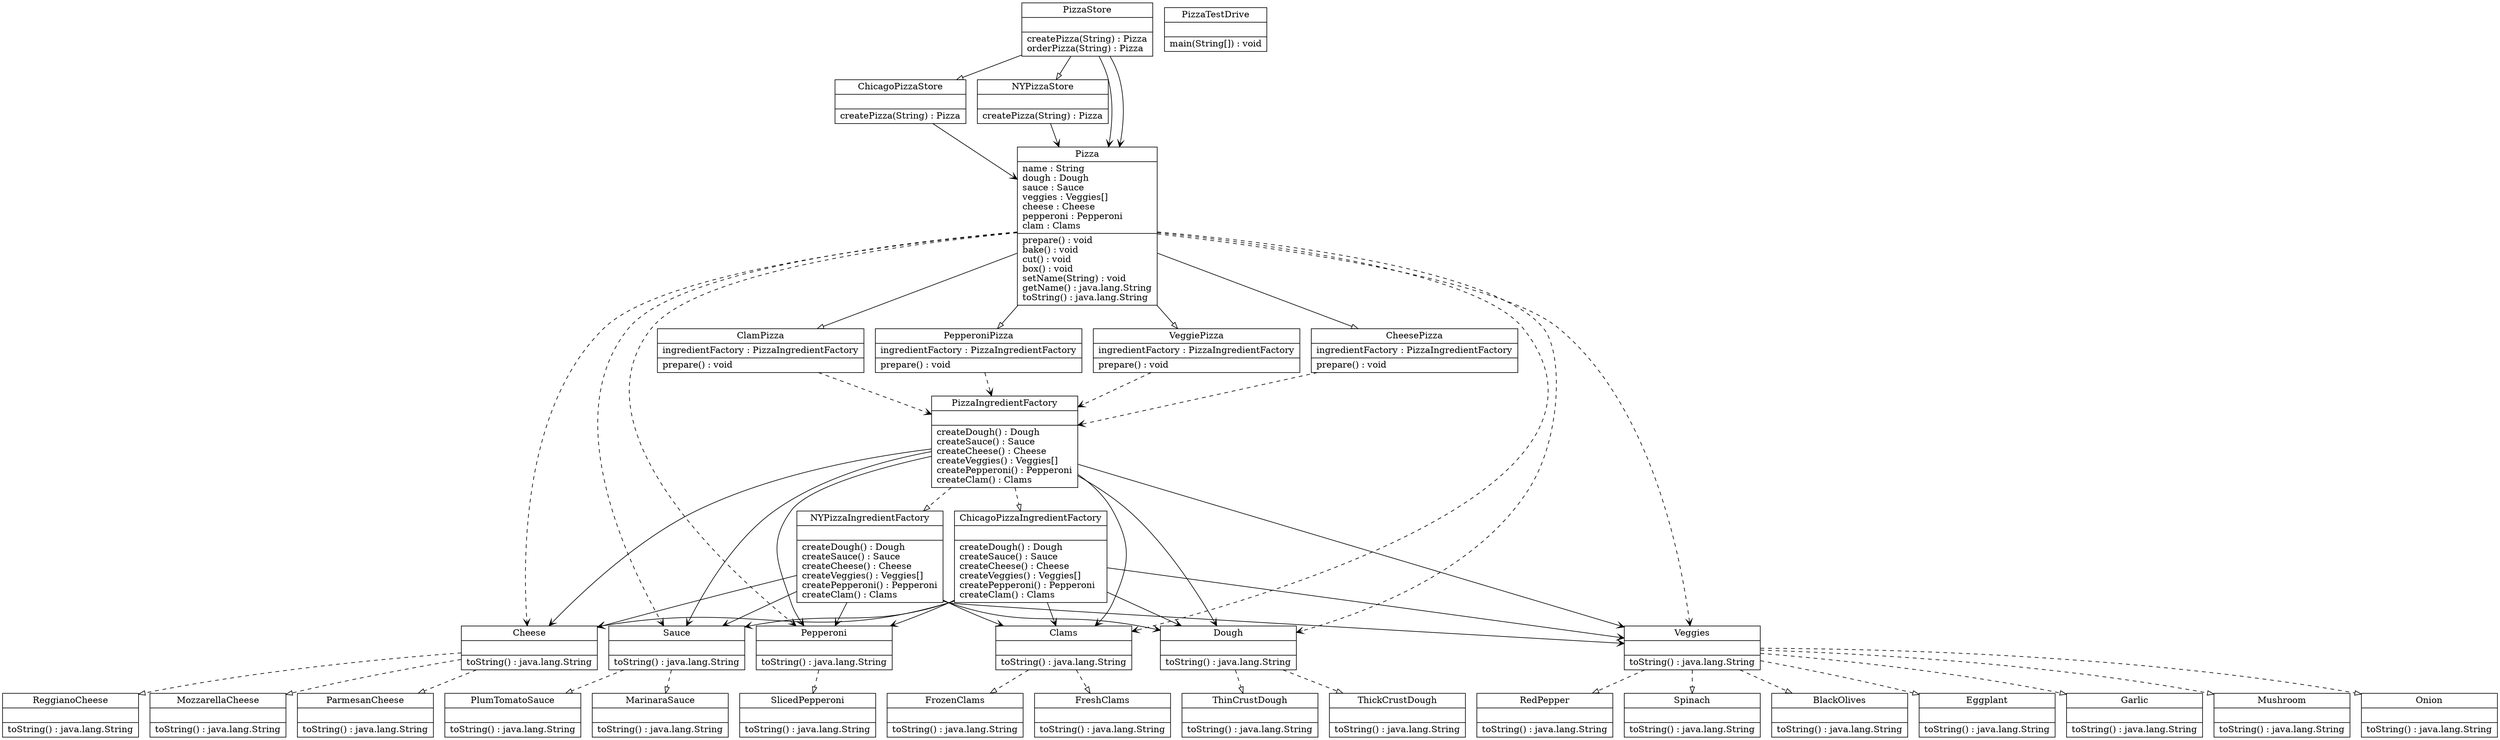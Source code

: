 digraph G {

fontname = "Bitstream Vera Sans"
fontsize = 8
node [shape = "record" ]
ClassTBlackOlives [label = "{BlackOlives||toString() : java.lang.String\l}"]
node [shape = "record" ]
ClassTCheese [label = "{Cheese||toString() : java.lang.String\l}"]
node [shape = "record" ]
ClassTCheesePizza [label = "{CheesePizza|ingredientFactory : PizzaIngredientFactory\l|prepare() : void\l}"]
node [shape = "record" ]
ClassTChicagoPizzaIngredientFactory [label = "{ChicagoPizzaIngredientFactory||createDough() : Dough\lcreateSauce() : Sauce\lcreateCheese() : Cheese\lcreateVeggies() : Veggies[]\lcreatePepperoni() : Pepperoni\lcreateClam() : Clams\l}"]
node [shape = "record" ]
ClassTChicagoPizzaStore [label = "{ChicagoPizzaStore||createPizza(String) : Pizza\l}"]
node [shape = "record" ]
ClassTClamPizza [label = "{ClamPizza|ingredientFactory : PizzaIngredientFactory\l|prepare() : void\l}"]
node [shape = "record" ]
ClassTClams [label = "{Clams||toString() : java.lang.String\l}"]
node [shape = "record" ]
ClassTDough [label = "{Dough||toString() : java.lang.String\l}"]
node [shape = "record" ]
ClassTEggplant [label = "{Eggplant||toString() : java.lang.String\l}"]
node [shape = "record" ]
ClassTFreshClams [label = "{FreshClams||toString() : java.lang.String\l}"]
node [shape = "record" ]
ClassTFrozenClams [label = "{FrozenClams||toString() : java.lang.String\l}"]
node [shape = "record" ]
ClassTGarlic [label = "{Garlic||toString() : java.lang.String\l}"]
node [shape = "record" ]
ClassTMarinaraSauce [label = "{MarinaraSauce||toString() : java.lang.String\l}"]
node [shape = "record" ]
ClassTMozzarellaCheese [label = "{MozzarellaCheese||toString() : java.lang.String\l}"]
node [shape = "record" ]
ClassTMushroom [label = "{Mushroom||toString() : java.lang.String\l}"]
node [shape = "record" ]
ClassTNYPizzaIngredientFactory [label = "{NYPizzaIngredientFactory||createDough() : Dough\lcreateSauce() : Sauce\lcreateCheese() : Cheese\lcreateVeggies() : Veggies[]\lcreatePepperoni() : Pepperoni\lcreateClam() : Clams\l}"]
node [shape = "record" ]
ClassTNYPizzaStore [label = "{NYPizzaStore||createPizza(String) : Pizza\l}"]
node [shape = "record" ]
ClassTOnion [label = "{Onion||toString() : java.lang.String\l}"]
node [shape = "record" ]
ClassTParmesanCheese [label = "{ParmesanCheese||toString() : java.lang.String\l}"]
node [shape = "record" ]
ClassTPepperoni [label = "{Pepperoni||toString() : java.lang.String\l}"]
node [shape = "record" ]
ClassTPepperoniPizza [label = "{PepperoniPizza|ingredientFactory : PizzaIngredientFactory\l|prepare() : void\l}"]
node [shape = "record" ]
ClassTPizza [label = "{Pizza|name : String\ldough : Dough\lsauce : Sauce\lveggies : Veggies[]\lcheese : Cheese\lpepperoni : Pepperoni\lclam : Clams\l|prepare() : void\lbake() : void\lcut() : void\lbox() : void\lsetName(String) : void\lgetName() : java.lang.String\ltoString() : java.lang.String\l}"]
node [shape = "record" ]
ClassTPizzaIngredientFactory [label = "{PizzaIngredientFactory||createDough() : Dough\lcreateSauce() : Sauce\lcreateCheese() : Cheese\lcreateVeggies() : Veggies[]\lcreatePepperoni() : Pepperoni\lcreateClam() : Clams\l}"]
node [shape = "record" ]
ClassTPizzaStore [label = "{PizzaStore||createPizza(String) : Pizza\lorderPizza(String) : Pizza\l}"]
node [shape = "record" ]
ClassTPizzaTestDrive [label = "{PizzaTestDrive||main(String[]) : void\l}"]
node [shape = "record" ]
ClassTPlumTomatoSauce [label = "{PlumTomatoSauce||toString() : java.lang.String\l}"]
node [shape = "record" ]
ClassTRedPepper [label = "{RedPepper||toString() : java.lang.String\l}"]
node [shape = "record" ]
ClassTReggianoCheese [label = "{ReggianoCheese||toString() : java.lang.String\l}"]
node [shape = "record" ]
ClassTSauce [label = "{Sauce||toString() : java.lang.String\l}"]
node [shape = "record" ]
ClassTSlicedPepperoni [label = "{SlicedPepperoni||toString() : java.lang.String\l}"]
node [shape = "record" ]
ClassTSpinach [label = "{Spinach||toString() : java.lang.String\l}"]
node [shape = "record" ]
ClassTThickCrustDough [label = "{ThickCrustDough||toString() : java.lang.String\l}"]
node [shape = "record" ]
ClassTThinCrustDough [label = "{ThinCrustDough||toString() : java.lang.String\l}"]
node [shape = "record" ]
ClassTVeggiePizza [label = "{VeggiePizza|ingredientFactory : PizzaIngredientFactory\l|prepare() : void\l}"]
node [shape = "record" ]
ClassTVeggies [label = "{Veggies||toString() : java.lang.String\l}"]
edge [arrowhead = empty style = dashed ]
ClassTVeggies -> ClassTBlackOlives
edge [arrowhead = vee style = dashed ]
ClassTCheesePizza -> ClassTPizzaIngredientFactory
edge [arrowhead = empty style = solid ]
ClassTPizza -> ClassTCheesePizza
edge [arrowhead = vee style = solid ]
ClassTChicagoPizzaIngredientFactory -> ClassTDough
edge [arrowhead = vee style = solid ]
ClassTChicagoPizzaIngredientFactory -> ClassTSauce
edge [arrowhead = vee style = solid ]
ClassTChicagoPizzaIngredientFactory -> ClassTCheese
edge [arrowhead = vee style = solid ]
ClassTChicagoPizzaIngredientFactory -> ClassTVeggies[]
edge [arrowhead = vee style = solid ]
ClassTChicagoPizzaIngredientFactory -> ClassTPepperoni
edge [arrowhead = vee style = solid ]
ClassTChicagoPizzaIngredientFactory -> ClassTClams
edge [arrowhead = empty style = dashed ]
ClassTPizzaIngredientFactory -> ClassTChicagoPizzaIngredientFactory
edge [arrowhead = vee style = solid ]
ClassTChicagoPizzaStore -> ClassTPizza
edge [arrowhead = empty style = solid ]
ClassTPizzaStore -> ClassTChicagoPizzaStore
edge [arrowhead = vee style = dashed ]
ClassTClamPizza -> ClassTPizzaIngredientFactory
edge [arrowhead = empty style = solid ]
ClassTPizza -> ClassTClamPizza
edge [arrowhead = empty style = dashed ]
ClassTVeggies -> ClassTEggplant
edge [arrowhead = empty style = dashed ]
ClassTClams -> ClassTFreshClams
edge [arrowhead = empty style = dashed ]
ClassTClams -> ClassTFrozenClams
edge [arrowhead = empty style = dashed ]
ClassTVeggies -> ClassTGarlic
edge [arrowhead = empty style = dashed ]
ClassTSauce -> ClassTMarinaraSauce
edge [arrowhead = empty style = dashed ]
ClassTCheese -> ClassTMozzarellaCheese
edge [arrowhead = empty style = dashed ]
ClassTVeggies -> ClassTMushroom
edge [arrowhead = vee style = solid ]
ClassTNYPizzaIngredientFactory -> ClassTDough
edge [arrowhead = vee style = solid ]
ClassTNYPizzaIngredientFactory -> ClassTSauce
edge [arrowhead = vee style = solid ]
ClassTNYPizzaIngredientFactory -> ClassTCheese
edge [arrowhead = vee style = solid ]
ClassTNYPizzaIngredientFactory -> ClassTVeggies[]
edge [arrowhead = vee style = solid ]
ClassTNYPizzaIngredientFactory -> ClassTPepperoni
edge [arrowhead = vee style = solid ]
ClassTNYPizzaIngredientFactory -> ClassTClams
edge [arrowhead = empty style = dashed ]
ClassTPizzaIngredientFactory -> ClassTNYPizzaIngredientFactory
edge [arrowhead = vee style = solid ]
ClassTNYPizzaStore -> ClassTPizza
edge [arrowhead = empty style = solid ]
ClassTPizzaStore -> ClassTNYPizzaStore
edge [arrowhead = empty style = dashed ]
ClassTVeggies -> ClassTOnion
edge [arrowhead = empty style = dashed ]
ClassTCheese -> ClassTParmesanCheese
edge [arrowhead = vee style = dashed ]
ClassTPepperoniPizza -> ClassTPizzaIngredientFactory
edge [arrowhead = empty style = solid ]
ClassTPizza -> ClassTPepperoniPizza
edge [arrowhead = vee style = dashed ]
ClassTPizza -> ClassTDough
edge [arrowhead = vee style = dashed ]
ClassTPizza -> ClassTSauce
edge [arrowhead = vee style = dashed ]
ClassTPizza -> ClassTVeggies
edge [arrowhead = vee style = dashed ]
ClassTPizza -> ClassTCheese
edge [arrowhead = vee style = dashed ]
ClassTPizza -> ClassTPepperoni
edge [arrowhead = vee style = dashed ]
ClassTPizza -> ClassTClams
edge [arrowhead = vee style = solid ]
ClassTPizzaIngredientFactory -> ClassTDough
edge [arrowhead = vee style = solid ]
ClassTPizzaIngredientFactory -> ClassTSauce
edge [arrowhead = vee style = solid ]
ClassTPizzaIngredientFactory -> ClassTCheese
edge [arrowhead = vee style = solid ]
ClassTPizzaIngredientFactory -> ClassTVeggies[]
edge [arrowhead = vee style = solid ]
ClassTPizzaIngredientFactory -> ClassTPepperoni
edge [arrowhead = vee style = solid ]
ClassTPizzaIngredientFactory -> ClassTClams
edge [arrowhead = vee style = solid ]
ClassTPizzaStore -> ClassTPizza
edge [arrowhead = vee style = solid ]
ClassTPizzaStore -> ClassTPizza
edge [arrowhead = empty style = dashed ]
ClassTSauce -> ClassTPlumTomatoSauce
edge [arrowhead = empty style = dashed ]
ClassTVeggies -> ClassTRedPepper
edge [arrowhead = empty style = dashed ]
ClassTCheese -> ClassTReggianoCheese
edge [arrowhead = empty style = dashed ]
ClassTPepperoni -> ClassTSlicedPepperoni
edge [arrowhead = empty style = dashed ]
ClassTVeggies -> ClassTSpinach
edge [arrowhead = empty style = dashed ]
ClassTDough -> ClassTThickCrustDough
edge [arrowhead = empty style = dashed ]
ClassTDough -> ClassTThinCrustDough
edge [arrowhead = vee style = dashed ]
ClassTVeggiePizza -> ClassTPizzaIngredientFactory
edge [arrowhead = empty style = solid ]
ClassTPizza -> ClassTVeggiePizza
}
